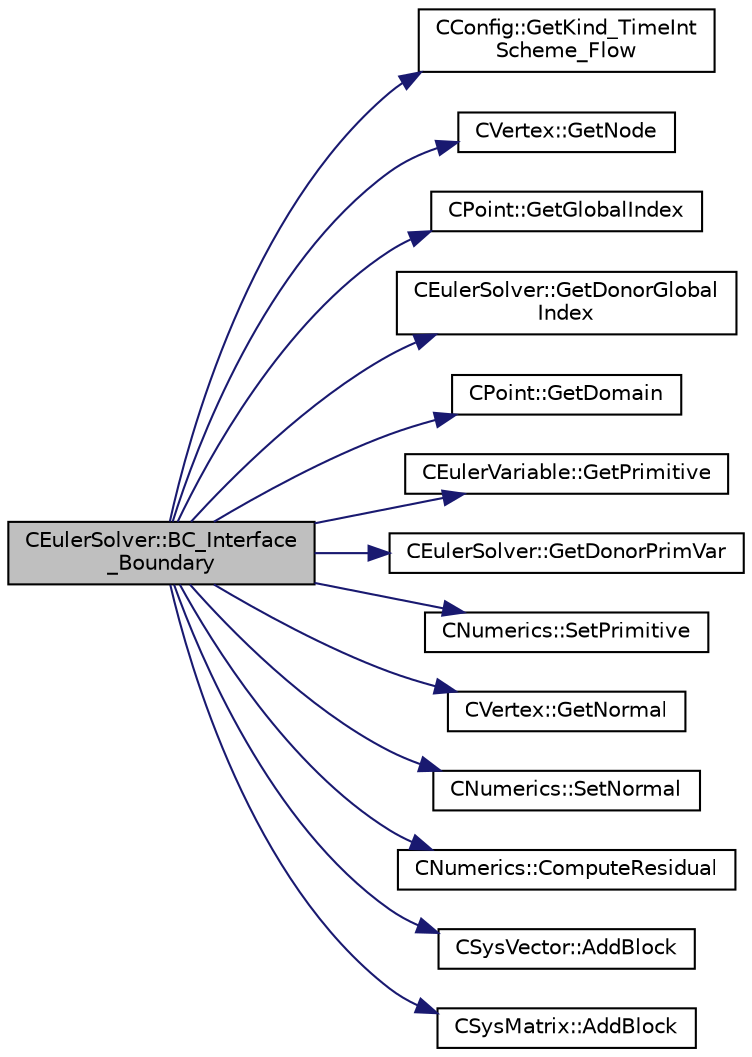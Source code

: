 digraph "CEulerSolver::BC_Interface_Boundary"
{
  edge [fontname="Helvetica",fontsize="10",labelfontname="Helvetica",labelfontsize="10"];
  node [fontname="Helvetica",fontsize="10",shape=record];
  rankdir="LR";
  Node710 [label="CEulerSolver::BC_Interface\l_Boundary",height=0.2,width=0.4,color="black", fillcolor="grey75", style="filled", fontcolor="black"];
  Node710 -> Node711 [color="midnightblue",fontsize="10",style="solid",fontname="Helvetica"];
  Node711 [label="CConfig::GetKind_TimeInt\lScheme_Flow",height=0.2,width=0.4,color="black", fillcolor="white", style="filled",URL="$class_c_config.html#a20e5fd7b43cfd2bf2bcf5137f12bc635",tooltip="Get the kind of integration scheme (explicit or implicit) for the flow equations. ..."];
  Node710 -> Node712 [color="midnightblue",fontsize="10",style="solid",fontname="Helvetica"];
  Node712 [label="CVertex::GetNode",height=0.2,width=0.4,color="black", fillcolor="white", style="filled",URL="$class_c_vertex.html#a95c513bf927464157ed96b6c79779a1f",tooltip="Get the node of the vertex. "];
  Node710 -> Node713 [color="midnightblue",fontsize="10",style="solid",fontname="Helvetica"];
  Node713 [label="CPoint::GetGlobalIndex",height=0.2,width=0.4,color="black", fillcolor="white", style="filled",URL="$class_c_point.html#ab546170a5a03ef210a75fc5531910050",tooltip="Get the global index in a parallel computation. "];
  Node710 -> Node714 [color="midnightblue",fontsize="10",style="solid",fontname="Helvetica"];
  Node714 [label="CEulerSolver::GetDonorGlobal\lIndex",height=0.2,width=0.4,color="black", fillcolor="white", style="filled",URL="$class_c_euler_solver.html#a275c14dcde8c2669fb653068427346c4",tooltip="Value of the characteristic global index at the boundaries. "];
  Node710 -> Node715 [color="midnightblue",fontsize="10",style="solid",fontname="Helvetica"];
  Node715 [label="CPoint::GetDomain",height=0.2,width=0.4,color="black", fillcolor="white", style="filled",URL="$class_c_point.html#a1d7e22a60d4cfef356af1cba2bab3e55",tooltip="For parallel computation, its indicates if a point must be computed or not. "];
  Node710 -> Node716 [color="midnightblue",fontsize="10",style="solid",fontname="Helvetica"];
  Node716 [label="CEulerVariable::GetPrimitive",height=0.2,width=0.4,color="black", fillcolor="white", style="filled",URL="$class_c_euler_variable.html#ac74de02753701aa447cd3e125d8cab7d",tooltip="Get the primitive variables. "];
  Node710 -> Node717 [color="midnightblue",fontsize="10",style="solid",fontname="Helvetica"];
  Node717 [label="CEulerSolver::GetDonorPrimVar",height=0.2,width=0.4,color="black", fillcolor="white", style="filled",URL="$class_c_euler_solver.html#ac93abdf2c98721524d5999d50c6f3494",tooltip="Value of the characteristic variables at the boundaries. "];
  Node710 -> Node718 [color="midnightblue",fontsize="10",style="solid",fontname="Helvetica"];
  Node718 [label="CNumerics::SetPrimitive",height=0.2,width=0.4,color="black", fillcolor="white", style="filled",URL="$class_c_numerics.html#af72b17d397adf09beed2e99e2daf895c",tooltip="Set the value of the primitive variables. "];
  Node710 -> Node719 [color="midnightblue",fontsize="10",style="solid",fontname="Helvetica"];
  Node719 [label="CVertex::GetNormal",height=0.2,width=0.4,color="black", fillcolor="white", style="filled",URL="$class_c_vertex.html#a0d289163c6f3384822fcb9ae86fc1c39",tooltip="Copy the the normal vector of a face. "];
  Node710 -> Node720 [color="midnightblue",fontsize="10",style="solid",fontname="Helvetica"];
  Node720 [label="CNumerics::SetNormal",height=0.2,width=0.4,color="black", fillcolor="white", style="filled",URL="$class_c_numerics.html#a41903d97957f351cd9ee63ca404985b1",tooltip="Set the value of the normal vector to the face between two points. "];
  Node710 -> Node721 [color="midnightblue",fontsize="10",style="solid",fontname="Helvetica"];
  Node721 [label="CNumerics::ComputeResidual",height=0.2,width=0.4,color="black", fillcolor="white", style="filled",URL="$class_c_numerics.html#abe734316e0047f463f059fd77a281958",tooltip="Compute the numerical residual. "];
  Node710 -> Node722 [color="midnightblue",fontsize="10",style="solid",fontname="Helvetica"];
  Node722 [label="CSysVector::AddBlock",height=0.2,width=0.4,color="black", fillcolor="white", style="filled",URL="$class_c_sys_vector.html#acd4c36df2ea0b7ad473944cff9bf5d72",tooltip="Add val_residual to the residual. "];
  Node710 -> Node723 [color="midnightblue",fontsize="10",style="solid",fontname="Helvetica"];
  Node723 [label="CSysMatrix::AddBlock",height=0.2,width=0.4,color="black", fillcolor="white", style="filled",URL="$class_c_sys_matrix.html#a85def3109e5aa5307268ca830a8f6522",tooltip="Adds the specified block to the sparse matrix. "];
}
